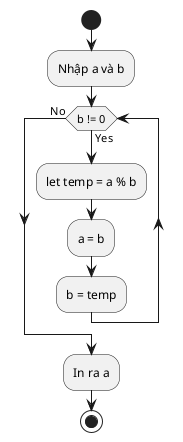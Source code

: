 @startuml 10a
start
:Nhập a và b;
while (b != 0) is (Yes)
    :let temp = a % b;
    :a = b;
    :b = temp;
endwhile (No)
:In ra a;
stop
@enduml

